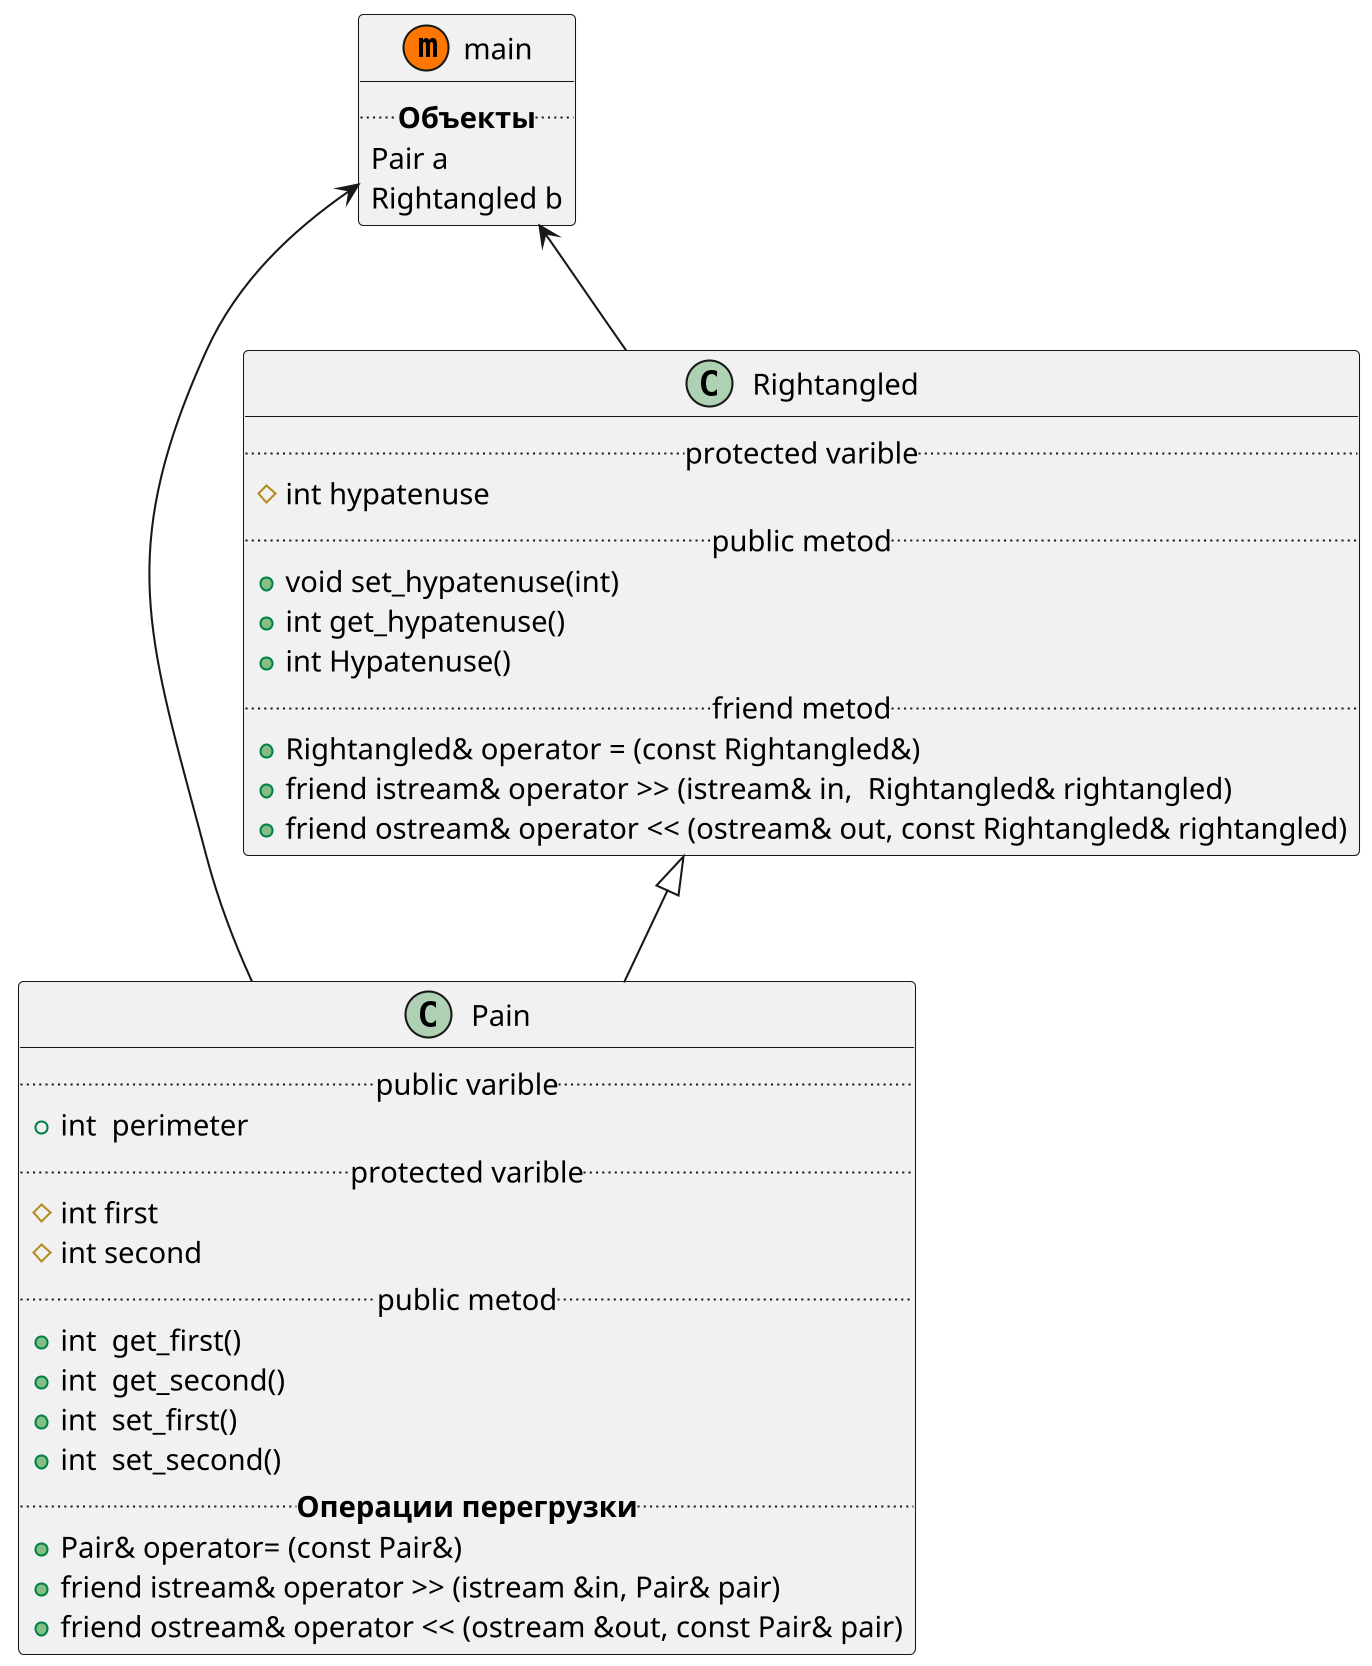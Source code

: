 @startuml
' note left of main #while: Комментарий.
' note top of Rightangled : Комментарий.
skinparam dpi 200
skinparam shadowing false
main <-- Pain
main <-- Rightangled
Rightangled <|--  Pain
class main<<(m,#FF7700)>>{
    .. **Объекты** ..
    Pair a
    Rightangled b
} 
class Rightangled{
    .. protected varible ..
    # int hypatenuse
    .. public metod ..
    + void set_hypatenuse(int)
    + int get_hypatenuse() 
    + int Hypatenuse()
    .. friend metod ..
    + Rightangled& operator = (const Rightangled&)
    + friend istream& operator >> (istream& in,  Rightangled& rightangled)
    + friend ostream& operator << (ostream& out, const Rightangled& rightangled)
}
class Pain{
    .. public varible ..
    + int  perimeter
    .. protected varible ..
    # int first
    # int second
    .. public metod ..
    + int  get_first()
    + int  get_second() 
    + int  set_first()
    + int  set_second()
    .. **Операции перегрузки** ..
    + Pair& operator= (const Pair&)
    + friend istream& operator >> (istream &in, Pair& pair)
    + friend ostream& operator << (ostream &out, const Pair& pair)
}

 @enduml

